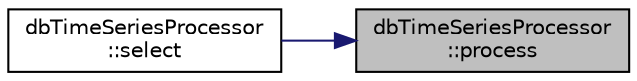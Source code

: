 digraph "dbTimeSeriesProcessor::process"
{
 // INTERACTIVE_SVG=YES
 // LATEX_PDF_SIZE
  edge [fontname="Helvetica",fontsize="10",labelfontname="Helvetica",labelfontsize="10"];
  node [fontname="Helvetica",fontsize="10",shape=record];
  rankdir="RL";
  Node1 [label="dbTimeSeriesProcessor\l::process",height=0.2,width=0.4,color="black", fillcolor="grey75", style="filled", fontcolor="black",tooltip=" "];
  Node1 -> Node2 [dir="back",color="midnightblue",fontsize="10",style="solid",fontname="Helvetica"];
  Node2 [label="dbTimeSeriesProcessor\l::select",height=0.2,width=0.4,color="black", fillcolor="white", style="filled",URL="$classdbTimeSeriesProcessor.html#a62479f453dec01b9b1608224db67b744",tooltip=" "];
}
